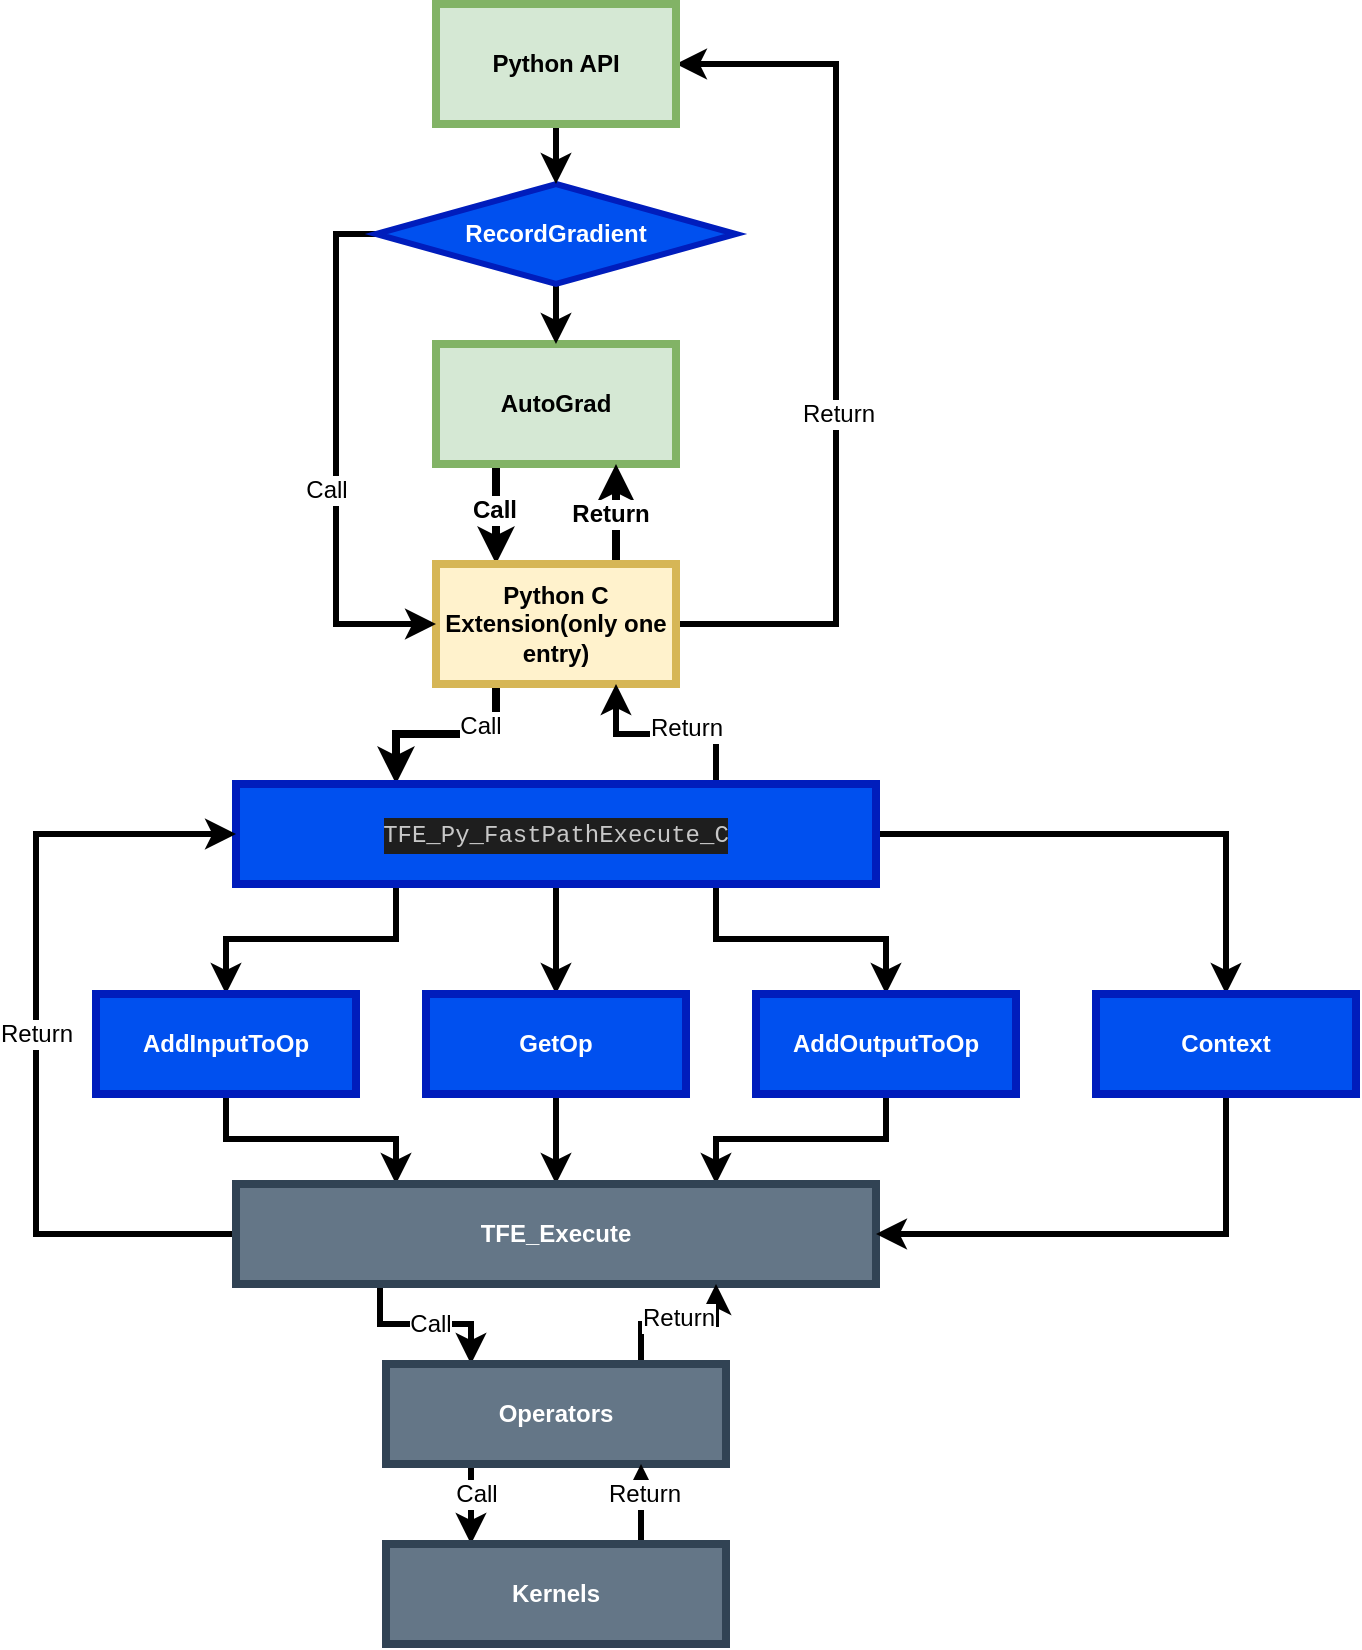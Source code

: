 <mxfile version="16.4.5" type="github">
  <diagram id="hgZ5ulrlmlE3HXC-H_6G" name="Page-1">
    <mxGraphModel dx="2066" dy="1869" grid="1" gridSize="10" guides="1" tooltips="1" connect="1" arrows="1" fold="1" page="1" pageScale="1" pageWidth="850" pageHeight="1100" math="0" shadow="0">
      <root>
        <mxCell id="0" />
        <mxCell id="1" parent="0" />
        <mxCell id="nfoQABzIxrbjPQtmmr7d-1" style="edgeStyle=orthogonalEdgeStyle;rounded=0;orthogonalLoop=1;jettySize=auto;html=1;exitX=0.25;exitY=1;exitDx=0;exitDy=0;entryX=0.25;entryY=0;entryDx=0;entryDy=0;fontSize=12;fontStyle=1;strokeWidth=4;" edge="1" parent="1" source="nfoQABzIxrbjPQtmmr7d-3" target="nfoQABzIxrbjPQtmmr7d-10">
          <mxGeometry relative="1" as="geometry" />
        </mxCell>
        <mxCell id="nfoQABzIxrbjPQtmmr7d-2" value="Call" style="edgeLabel;html=1;align=center;verticalAlign=middle;resizable=0;points=[];fontSize=12;fontStyle=1" vertex="1" connectable="0" parent="nfoQABzIxrbjPQtmmr7d-1">
          <mxGeometry x="-0.08" y="-1" relative="1" as="geometry">
            <mxPoint as="offset" />
          </mxGeometry>
        </mxCell>
        <mxCell id="nfoQABzIxrbjPQtmmr7d-3" value="AutoGrad" style="rounded=0;whiteSpace=wrap;html=1;fontSize=12;fontStyle=1;strokeWidth=4;fillColor=#d5e8d4;strokeColor=#82b366;" vertex="1" parent="1">
          <mxGeometry x="1060" y="90" width="120" height="60" as="geometry" />
        </mxCell>
        <mxCell id="nfoQABzIxrbjPQtmmr7d-4" style="edgeStyle=orthogonalEdgeStyle;rounded=0;orthogonalLoop=1;jettySize=auto;html=1;exitX=0.25;exitY=1;exitDx=0;exitDy=0;fontSize=12;fontStyle=1;strokeWidth=4;entryX=0.25;entryY=0;entryDx=0;entryDy=0;" edge="1" parent="1" source="nfoQABzIxrbjPQtmmr7d-10" target="nfoQABzIxrbjPQtmmr7d-17">
          <mxGeometry relative="1" as="geometry" />
        </mxCell>
        <mxCell id="nfoQABzIxrbjPQtmmr7d-5" value="Call" style="edgeLabel;html=1;align=center;verticalAlign=middle;resizable=0;points=[];fontSize=12;" vertex="1" connectable="0" parent="nfoQABzIxrbjPQtmmr7d-4">
          <mxGeometry x="-0.34" y="-4" relative="1" as="geometry">
            <mxPoint as="offset" />
          </mxGeometry>
        </mxCell>
        <mxCell id="nfoQABzIxrbjPQtmmr7d-6" style="edgeStyle=orthogonalEdgeStyle;rounded=0;orthogonalLoop=1;jettySize=auto;html=1;exitX=0.75;exitY=0;exitDx=0;exitDy=0;entryX=0.75;entryY=1;entryDx=0;entryDy=0;fontSize=12;fontStyle=1;strokeWidth=4;" edge="1" parent="1" source="nfoQABzIxrbjPQtmmr7d-10" target="nfoQABzIxrbjPQtmmr7d-3">
          <mxGeometry relative="1" as="geometry" />
        </mxCell>
        <mxCell id="nfoQABzIxrbjPQtmmr7d-7" value="Return" style="edgeLabel;html=1;align=center;verticalAlign=middle;resizable=0;points=[];fontSize=12;fontStyle=1" vertex="1" connectable="0" parent="nfoQABzIxrbjPQtmmr7d-6">
          <mxGeometry y="3" relative="1" as="geometry">
            <mxPoint as="offset" />
          </mxGeometry>
        </mxCell>
        <mxCell id="nfoQABzIxrbjPQtmmr7d-8" style="edgeStyle=orthogonalEdgeStyle;rounded=0;orthogonalLoop=1;jettySize=auto;html=1;exitX=1;exitY=0.5;exitDx=0;exitDy=0;entryX=1;entryY=0.5;entryDx=0;entryDy=0;fontSize=12;strokeWidth=3;" edge="1" parent="1" source="nfoQABzIxrbjPQtmmr7d-10" target="nfoQABzIxrbjPQtmmr7d-25">
          <mxGeometry relative="1" as="geometry">
            <Array as="points">
              <mxPoint x="1260" y="230" />
              <mxPoint x="1260" y="-50" />
            </Array>
          </mxGeometry>
        </mxCell>
        <mxCell id="nfoQABzIxrbjPQtmmr7d-9" value="Return" style="edgeLabel;html=1;align=center;verticalAlign=middle;resizable=0;points=[];fontSize=12;" vertex="1" connectable="0" parent="nfoQABzIxrbjPQtmmr7d-8">
          <mxGeometry x="-0.159" y="-1" relative="1" as="geometry">
            <mxPoint as="offset" />
          </mxGeometry>
        </mxCell>
        <mxCell id="nfoQABzIxrbjPQtmmr7d-10" value="Python C Extension(only one entry)" style="rounded=0;whiteSpace=wrap;html=1;fontSize=12;fontStyle=1;strokeWidth=4;fillColor=#fff2cc;strokeColor=#d6b656;" vertex="1" parent="1">
          <mxGeometry x="1060" y="200" width="120" height="60" as="geometry" />
        </mxCell>
        <mxCell id="nfoQABzIxrbjPQtmmr7d-11" style="edgeStyle=orthogonalEdgeStyle;rounded=0;orthogonalLoop=1;jettySize=auto;html=1;exitX=0.25;exitY=1;exitDx=0;exitDy=0;entryX=0.5;entryY=0;entryDx=0;entryDy=0;fontSize=12;strokeWidth=3;" edge="1" parent="1" source="nfoQABzIxrbjPQtmmr7d-17" target="nfoQABzIxrbjPQtmmr7d-23">
          <mxGeometry relative="1" as="geometry" />
        </mxCell>
        <mxCell id="nfoQABzIxrbjPQtmmr7d-12" style="edgeStyle=orthogonalEdgeStyle;rounded=0;orthogonalLoop=1;jettySize=auto;html=1;exitX=0.75;exitY=1;exitDx=0;exitDy=0;entryX=0.5;entryY=0;entryDx=0;entryDy=0;fontSize=12;strokeWidth=3;" edge="1" parent="1" source="nfoQABzIxrbjPQtmmr7d-17" target="nfoQABzIxrbjPQtmmr7d-27">
          <mxGeometry relative="1" as="geometry" />
        </mxCell>
        <mxCell id="nfoQABzIxrbjPQtmmr7d-13" style="edgeStyle=orthogonalEdgeStyle;rounded=0;orthogonalLoop=1;jettySize=auto;html=1;exitX=0.5;exitY=1;exitDx=0;exitDy=0;entryX=0.5;entryY=0;entryDx=0;entryDy=0;fontSize=12;strokeWidth=3;" edge="1" parent="1" source="nfoQABzIxrbjPQtmmr7d-17" target="nfoQABzIxrbjPQtmmr7d-29">
          <mxGeometry relative="1" as="geometry" />
        </mxCell>
        <mxCell id="nfoQABzIxrbjPQtmmr7d-14" style="edgeStyle=orthogonalEdgeStyle;rounded=0;orthogonalLoop=1;jettySize=auto;html=1;exitX=1;exitY=0.5;exitDx=0;exitDy=0;entryX=0.5;entryY=0;entryDx=0;entryDy=0;fontSize=12;strokeWidth=3;" edge="1" parent="1" source="nfoQABzIxrbjPQtmmr7d-17" target="nfoQABzIxrbjPQtmmr7d-35">
          <mxGeometry relative="1" as="geometry" />
        </mxCell>
        <mxCell id="nfoQABzIxrbjPQtmmr7d-15" style="edgeStyle=orthogonalEdgeStyle;rounded=0;orthogonalLoop=1;jettySize=auto;html=1;exitX=0.75;exitY=0;exitDx=0;exitDy=0;entryX=0.75;entryY=1;entryDx=0;entryDy=0;fontSize=12;strokeWidth=3;" edge="1" parent="1" source="nfoQABzIxrbjPQtmmr7d-17" target="nfoQABzIxrbjPQtmmr7d-10">
          <mxGeometry relative="1" as="geometry" />
        </mxCell>
        <mxCell id="nfoQABzIxrbjPQtmmr7d-16" value="Return" style="edgeLabel;html=1;align=center;verticalAlign=middle;resizable=0;points=[];fontSize=12;" vertex="1" connectable="0" parent="nfoQABzIxrbjPQtmmr7d-15">
          <mxGeometry x="-0.2" y="-3" relative="1" as="geometry">
            <mxPoint as="offset" />
          </mxGeometry>
        </mxCell>
        <mxCell id="nfoQABzIxrbjPQtmmr7d-17" value="&lt;div style=&quot;color: rgb(212 , 212 , 212) ; background-color: rgb(30 , 30 , 30) ; font-family: &amp;#34;menlo&amp;#34; , &amp;#34;monaco&amp;#34; , &amp;#34;courier new&amp;#34; , monospace ; font-weight: normal ; line-height: 18px&quot;&gt;&lt;span style=&quot;color: #c8c8c8&quot;&gt;TFE_Py_FastPathExecute_C&lt;/span&gt;&lt;/div&gt;" style="rounded=0;whiteSpace=wrap;html=1;fontSize=12;fontStyle=1;strokeWidth=4;fillColor=#0050ef;fontColor=#ffffff;strokeColor=#001DBC;" vertex="1" parent="1">
          <mxGeometry x="960" y="310" width="320" height="50" as="geometry" />
        </mxCell>
        <mxCell id="nfoQABzIxrbjPQtmmr7d-18" style="edgeStyle=orthogonalEdgeStyle;rounded=0;orthogonalLoop=1;jettySize=auto;html=1;exitX=0.5;exitY=1;exitDx=0;exitDy=0;entryX=0.5;entryY=0;entryDx=0;entryDy=0;fontSize=12;strokeWidth=3;" edge="1" parent="1" source="nfoQABzIxrbjPQtmmr7d-21" target="nfoQABzIxrbjPQtmmr7d-3">
          <mxGeometry relative="1" as="geometry" />
        </mxCell>
        <mxCell id="nfoQABzIxrbjPQtmmr7d-19" style="edgeStyle=orthogonalEdgeStyle;rounded=0;orthogonalLoop=1;jettySize=auto;html=1;exitX=0;exitY=0.5;exitDx=0;exitDy=0;entryX=0;entryY=0.5;entryDx=0;entryDy=0;fontSize=12;strokeWidth=3;" edge="1" parent="1" source="nfoQABzIxrbjPQtmmr7d-21" target="nfoQABzIxrbjPQtmmr7d-10">
          <mxGeometry relative="1" as="geometry" />
        </mxCell>
        <mxCell id="nfoQABzIxrbjPQtmmr7d-20" value="Call" style="edgeLabel;html=1;align=center;verticalAlign=middle;resizable=0;points=[];fontSize=12;" vertex="1" connectable="0" parent="nfoQABzIxrbjPQtmmr7d-19">
          <mxGeometry x="0.117" y="-5" relative="1" as="geometry">
            <mxPoint as="offset" />
          </mxGeometry>
        </mxCell>
        <mxCell id="nfoQABzIxrbjPQtmmr7d-21" value="RecordGradient" style="rhombus;whiteSpace=wrap;html=1;fontSize=12;fontStyle=1;strokeWidth=3;fillColor=#0050ef;fontColor=#ffffff;strokeColor=#001DBC;" vertex="1" parent="1">
          <mxGeometry x="1030" y="10" width="180" height="50" as="geometry" />
        </mxCell>
        <mxCell id="nfoQABzIxrbjPQtmmr7d-22" style="edgeStyle=orthogonalEdgeStyle;rounded=0;orthogonalLoop=1;jettySize=auto;html=1;exitX=0.5;exitY=1;exitDx=0;exitDy=0;entryX=0.25;entryY=0;entryDx=0;entryDy=0;fontSize=12;strokeWidth=3;" edge="1" parent="1" source="nfoQABzIxrbjPQtmmr7d-23" target="nfoQABzIxrbjPQtmmr7d-33">
          <mxGeometry relative="1" as="geometry" />
        </mxCell>
        <mxCell id="nfoQABzIxrbjPQtmmr7d-23" value="AddInputToOp" style="rounded=0;whiteSpace=wrap;html=1;fontSize=12;fontStyle=1;strokeWidth=4;fillColor=#0050ef;fontColor=#ffffff;strokeColor=#001DBC;" vertex="1" parent="1">
          <mxGeometry x="890" y="415" width="130" height="50" as="geometry" />
        </mxCell>
        <mxCell id="nfoQABzIxrbjPQtmmr7d-24" style="edgeStyle=orthogonalEdgeStyle;rounded=0;orthogonalLoop=1;jettySize=auto;html=1;exitX=0.5;exitY=1;exitDx=0;exitDy=0;entryX=0.5;entryY=0;entryDx=0;entryDy=0;fontSize=12;strokeWidth=3;" edge="1" parent="1" source="nfoQABzIxrbjPQtmmr7d-25" target="nfoQABzIxrbjPQtmmr7d-21">
          <mxGeometry relative="1" as="geometry" />
        </mxCell>
        <mxCell id="nfoQABzIxrbjPQtmmr7d-25" value="Python API" style="rounded=0;whiteSpace=wrap;html=1;fontSize=12;fontStyle=1;strokeWidth=4;fillColor=#d5e8d4;strokeColor=#82b366;" vertex="1" parent="1">
          <mxGeometry x="1060" y="-80" width="120" height="60" as="geometry" />
        </mxCell>
        <mxCell id="nfoQABzIxrbjPQtmmr7d-26" style="edgeStyle=orthogonalEdgeStyle;rounded=0;orthogonalLoop=1;jettySize=auto;html=1;exitX=0.5;exitY=1;exitDx=0;exitDy=0;entryX=0.75;entryY=0;entryDx=0;entryDy=0;fontSize=12;strokeWidth=3;" edge="1" parent="1" source="nfoQABzIxrbjPQtmmr7d-27" target="nfoQABzIxrbjPQtmmr7d-33">
          <mxGeometry relative="1" as="geometry" />
        </mxCell>
        <mxCell id="nfoQABzIxrbjPQtmmr7d-27" value="AddOutputToOp" style="rounded=0;whiteSpace=wrap;html=1;fontSize=12;fontStyle=1;strokeWidth=4;fillColor=#0050ef;fontColor=#ffffff;strokeColor=#001DBC;" vertex="1" parent="1">
          <mxGeometry x="1220" y="415" width="130" height="50" as="geometry" />
        </mxCell>
        <mxCell id="nfoQABzIxrbjPQtmmr7d-28" style="edgeStyle=orthogonalEdgeStyle;rounded=0;orthogonalLoop=1;jettySize=auto;html=1;exitX=0.5;exitY=1;exitDx=0;exitDy=0;fontSize=12;strokeWidth=3;" edge="1" parent="1" source="nfoQABzIxrbjPQtmmr7d-29" target="nfoQABzIxrbjPQtmmr7d-33">
          <mxGeometry relative="1" as="geometry" />
        </mxCell>
        <mxCell id="nfoQABzIxrbjPQtmmr7d-29" value="GetOp" style="rounded=0;whiteSpace=wrap;html=1;fontSize=12;fontStyle=1;strokeWidth=4;fillColor=#0050ef;fontColor=#ffffff;strokeColor=#001DBC;" vertex="1" parent="1">
          <mxGeometry x="1055" y="415" width="130" height="50" as="geometry" />
        </mxCell>
        <mxCell id="nfoQABzIxrbjPQtmmr7d-30" style="edgeStyle=orthogonalEdgeStyle;rounded=0;orthogonalLoop=1;jettySize=auto;html=1;exitX=0.225;exitY=0.98;exitDx=0;exitDy=0;entryX=0.25;entryY=0;entryDx=0;entryDy=0;fontSize=12;strokeWidth=3;exitPerimeter=0;" edge="1" parent="1" source="nfoQABzIxrbjPQtmmr7d-33" target="nfoQABzIxrbjPQtmmr7d-40">
          <mxGeometry relative="1" as="geometry" />
        </mxCell>
        <mxCell id="nfoQABzIxrbjPQtmmr7d-31" value="Call" style="edgeLabel;html=1;align=center;verticalAlign=middle;resizable=0;points=[];fontSize=12;" vertex="1" connectable="0" parent="nfoQABzIxrbjPQtmmr7d-30">
          <mxGeometry x="0.064" relative="1" as="geometry">
            <mxPoint as="offset" />
          </mxGeometry>
        </mxCell>
        <mxCell id="nfoQABzIxrbjPQtmmr7d-32" value="Return" style="edgeStyle=orthogonalEdgeStyle;rounded=0;orthogonalLoop=1;jettySize=auto;html=1;exitX=0;exitY=0.5;exitDx=0;exitDy=0;entryX=0;entryY=0.5;entryDx=0;entryDy=0;fontSize=12;strokeWidth=3;" edge="1" parent="1" source="nfoQABzIxrbjPQtmmr7d-33" target="nfoQABzIxrbjPQtmmr7d-17">
          <mxGeometry relative="1" as="geometry">
            <Array as="points">
              <mxPoint x="860" y="535" />
              <mxPoint x="860" y="335" />
            </Array>
          </mxGeometry>
        </mxCell>
        <mxCell id="nfoQABzIxrbjPQtmmr7d-33" value="TFE_Execute" style="rounded=0;whiteSpace=wrap;html=1;fontSize=12;fontStyle=1;strokeWidth=4;fillColor=#647687;fontColor=#ffffff;strokeColor=#314354;" vertex="1" parent="1">
          <mxGeometry x="960" y="510" width="320" height="50" as="geometry" />
        </mxCell>
        <mxCell id="nfoQABzIxrbjPQtmmr7d-34" style="edgeStyle=orthogonalEdgeStyle;rounded=0;orthogonalLoop=1;jettySize=auto;html=1;exitX=0.5;exitY=1;exitDx=0;exitDy=0;entryX=1;entryY=0.5;entryDx=0;entryDy=0;fontSize=12;strokeWidth=3;" edge="1" parent="1" source="nfoQABzIxrbjPQtmmr7d-35" target="nfoQABzIxrbjPQtmmr7d-33">
          <mxGeometry relative="1" as="geometry" />
        </mxCell>
        <mxCell id="nfoQABzIxrbjPQtmmr7d-35" value="Context" style="rounded=0;whiteSpace=wrap;html=1;fontSize=12;fontStyle=1;strokeWidth=4;fillColor=#0050ef;fontColor=#ffffff;strokeColor=#001DBC;" vertex="1" parent="1">
          <mxGeometry x="1390" y="415" width="130" height="50" as="geometry" />
        </mxCell>
        <mxCell id="nfoQABzIxrbjPQtmmr7d-36" style="edgeStyle=orthogonalEdgeStyle;rounded=0;orthogonalLoop=1;jettySize=auto;html=1;exitX=0.25;exitY=1;exitDx=0;exitDy=0;entryX=0.25;entryY=0;entryDx=0;entryDy=0;fontSize=12;strokeWidth=3;" edge="1" parent="1" source="nfoQABzIxrbjPQtmmr7d-40" target="nfoQABzIxrbjPQtmmr7d-43">
          <mxGeometry relative="1" as="geometry" />
        </mxCell>
        <mxCell id="nfoQABzIxrbjPQtmmr7d-37" value="Call" style="edgeLabel;html=1;align=center;verticalAlign=middle;resizable=0;points=[];fontSize=12;" vertex="1" connectable="0" parent="nfoQABzIxrbjPQtmmr7d-36">
          <mxGeometry x="-0.25" y="2" relative="1" as="geometry">
            <mxPoint as="offset" />
          </mxGeometry>
        </mxCell>
        <mxCell id="nfoQABzIxrbjPQtmmr7d-38" style="edgeStyle=orthogonalEdgeStyle;rounded=0;orthogonalLoop=1;jettySize=auto;html=1;exitX=0.75;exitY=0;exitDx=0;exitDy=0;entryX=0.75;entryY=1;entryDx=0;entryDy=0;fontSize=12;strokeWidth=3;" edge="1" parent="1" source="nfoQABzIxrbjPQtmmr7d-40" target="nfoQABzIxrbjPQtmmr7d-33">
          <mxGeometry relative="1" as="geometry" />
        </mxCell>
        <mxCell id="nfoQABzIxrbjPQtmmr7d-39" value="Return" style="edgeLabel;html=1;align=center;verticalAlign=middle;resizable=0;points=[];fontSize=12;" vertex="1" connectable="0" parent="nfoQABzIxrbjPQtmmr7d-38">
          <mxGeometry x="-0.032" y="3" relative="1" as="geometry">
            <mxPoint x="1" as="offset" />
          </mxGeometry>
        </mxCell>
        <mxCell id="nfoQABzIxrbjPQtmmr7d-40" value="Operators" style="rounded=0;whiteSpace=wrap;html=1;fontSize=12;fontStyle=1;strokeWidth=4;fillColor=#647687;fontColor=#ffffff;strokeColor=#314354;" vertex="1" parent="1">
          <mxGeometry x="1035" y="600" width="170" height="50" as="geometry" />
        </mxCell>
        <mxCell id="nfoQABzIxrbjPQtmmr7d-41" style="edgeStyle=orthogonalEdgeStyle;rounded=0;orthogonalLoop=1;jettySize=auto;html=1;exitX=0.75;exitY=0;exitDx=0;exitDy=0;entryX=0.75;entryY=1;entryDx=0;entryDy=0;fontSize=12;strokeWidth=3;" edge="1" parent="1" source="nfoQABzIxrbjPQtmmr7d-43" target="nfoQABzIxrbjPQtmmr7d-40">
          <mxGeometry relative="1" as="geometry" />
        </mxCell>
        <mxCell id="nfoQABzIxrbjPQtmmr7d-42" value="Return" style="edgeLabel;html=1;align=center;verticalAlign=middle;resizable=0;points=[];fontSize=12;" vertex="1" connectable="0" parent="nfoQABzIxrbjPQtmmr7d-41">
          <mxGeometry x="0.25" relative="1" as="geometry">
            <mxPoint x="1" as="offset" />
          </mxGeometry>
        </mxCell>
        <mxCell id="nfoQABzIxrbjPQtmmr7d-43" value="Kernels" style="rounded=0;whiteSpace=wrap;html=1;fontSize=12;fontStyle=1;strokeWidth=4;fillColor=#647687;fontColor=#ffffff;strokeColor=#314354;" vertex="1" parent="1">
          <mxGeometry x="1035" y="690" width="170" height="50" as="geometry" />
        </mxCell>
      </root>
    </mxGraphModel>
  </diagram>
</mxfile>
